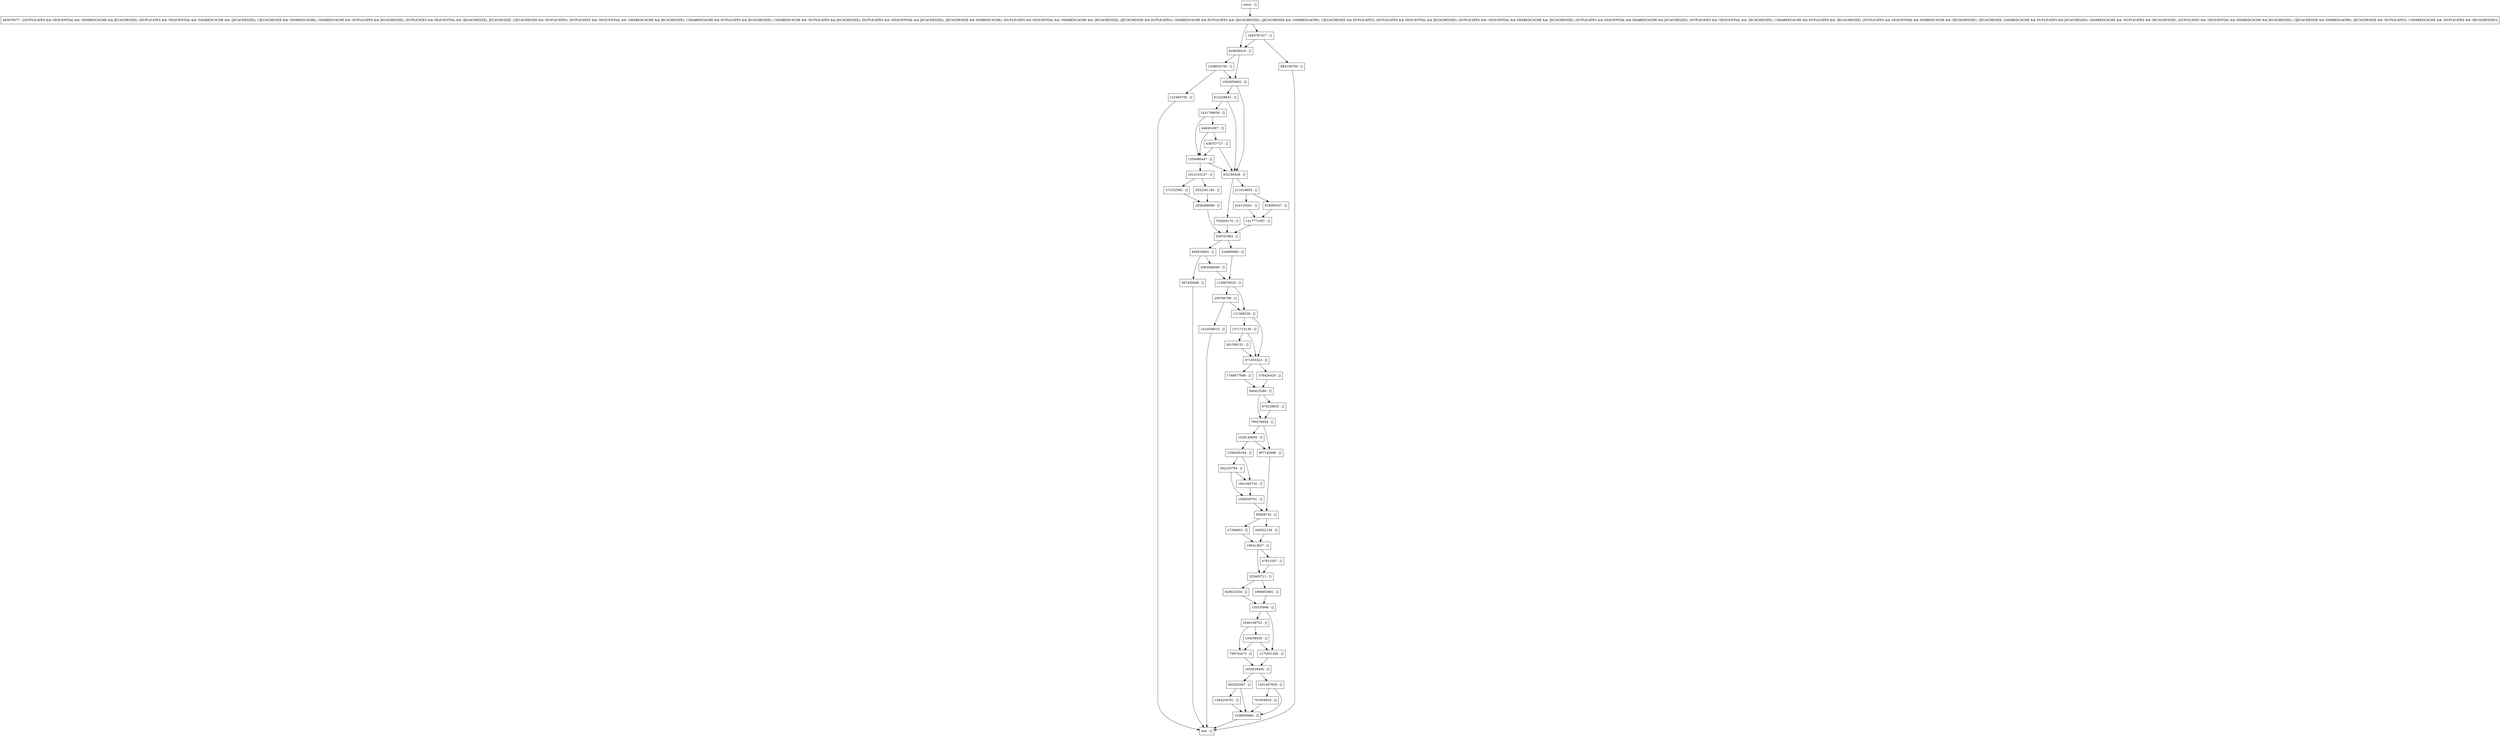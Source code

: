 digraph updateRecordInternal {
node [shape=record];
190413627 [label="190413627 - []"];
1256455164 [label="1256455164 - []"];
559707992 [label="559707992 - []"];
325403711 [label="325403711 - []"];
829023204 [label="829023204 - []"];
855263567 [label="855263567 - []"];
121398238 [label="121398238 - []"];
135535946 [label="135535946 - []"];
438757727 [label="438757727 - []"];
95658725 [label="95658725 - []"];
816090347 [label="816090347 - []"];
1356500761 [label="1356500761 - []"];
1906953801 [label="1906953801 - []"];
845819505 [label="845819505 - []"];
1042659462 [label="1042659462 - []"];
971555522 [label="971555522 - []"];
entry [label="entry - []"];
exit [label="exit - []"];
27398653 [label="27398653 - []"];
259760798 [label="259760798 - []"];
261309131 [label="261309131 - []"];
769276654 [label="769276654 - []"];
1571710130 [label="1571710130 - []"];
791604916 [label="791604916 - []"];
224990985 [label="224990985 - []"];
1109976525 [label="1109976525 - []"];
1529149658 [label="1529149658 - []"];
371532582 [label="371532582 - []"];
1836498998 [label="1836498998 - []"];
1022058015 [label="1022058015 - []"];
262235784 [label="262235784 - []"];
260022154 [label="260022154 - []"];
818636410 [label="818636410 - []"];
702004170 [label="702004170 - []"];
1564234791 [label="1564234791 - []"];
2063488569 [label="2063488569 - []"];
616135261 [label="616135261 - []"];
2046109752 [label="2046109752 - []"];
131665700 [label="131665700 - []"];
1431768658 [label="1431768658 - []"];
944415286 [label="944415286 - []"];
485678577 [label="485678577 - [(DUPLICATES && SEQUENTIAL && !SHAREDCACHE && JECACHESIZE), (DUPLICATES && !SEQUENTIAL && !SHAREDCACHE && !JECACHESIZE), (!JECACHESIZE && !SHAREDCACHE), (SHAREDCACHE && !DUPLICATES && JECACHESIZE), (DUPLICATES && SEQUENTIAL && !JECACHESIZE), JECACHESIZE, (!JECACHESIZE && !DUPLICATES), (DUPLICATES && !SEQUENTIAL && !SHAREDCACHE && JECACHESIZE), (!SHAREDCACHE && DUPLICATES && JECACHESIZE), (!SHAREDCACHE && !DUPLICATES && JECACHESIZE), (DUPLICATES && !SEQUENTIAL && JECACHESIZE), (JECACHESIZE && SHAREDCACHE), (DUPLICATES && SEQUENTIAL && !SHAREDCACHE && !JECACHESIZE), (JECACHESIZE && DUPLICATES), (SHAREDCACHE && DUPLICATES && !JECACHESIZE), (JECACHESIZE && !SHAREDCACHE), (!JECACHESIZE && DUPLICATES), (DUPLICATES && SEQUENTIAL && JECACHESIZE), (DUPLICATES && !SEQUENTIAL && SHAREDCACHE && !JECACHESIZE), (DUPLICATES && SEQUENTIAL && SHAREDCACHE && JECACHESIZE), (DUPLICATES && !SEQUENTIAL && !JECACHESIZE), (!SHAREDCACHE && DUPLICATES && !JECACHESIZE), (DUPLICATES && SEQUENTIAL && SHAREDCACHE && !JECACHESIZE), !JECACHESIZE, (SHAREDCACHE && DUPLICATES && JECACHESIZE), (SHAREDCACHE && !DUPLICATES && !JECACHESIZE), (DUPLICATES && !SEQUENTIAL && SHAREDCACHE && JECACHESIZE), (!JECACHESIZE && SHAREDCACHE), (JECACHESIZE && !DUPLICATES), (!SHAREDCACHE && !DUPLICATES && !JECACHESIZE)]"];
448302067 [label="448302067 - []"];
1840767317 [label="1840767317 - []"];
1417771097 [label="1417771097 - []"];
1175551285 [label="1175551285 - []"];
1501407659 [label="1501407659 - []"];
1038930660 [label="1038930660 - []"];
612228653 [label="612228653 - []"];
211618693 [label="211618693 - []"];
2032261165 [label="2032261165 - []"];
1350480447 [label="1350480447 - []"];
907192986 [label="907192986 - []"];
1768877696 [label="1768877696 - []"];
47813207 [label="47813207 - []"];
884139700 [label="884139700 - []"];
1941945742 [label="1941945742 - []"];
1438052750 [label="1438052750 - []"];
870239035 [label="870239035 - []"];
2012103127 [label="2012103127 - []"];
567430688 [label="567430688 - []"];
799744473 [label="799744473 - []"];
932160428 [label="932160428 - []"];
1654528460 [label="1654528460 - []"];
376426429 [label="376426429 - []"];
134058529 [label="134058529 - []"];
entry;
exit;
190413627 -> 325403711;
190413627 -> 47813207;
1256455164 -> 262235784;
1256455164 -> 1941945742;
559707992 -> 224990985;
559707992 -> 845819505;
325403711 -> 829023204;
325403711 -> 1906953801;
829023204 -> 135535946;
855263567 -> 1564234791;
855263567 -> 1038930660;
121398238 -> 971555522;
121398238 -> 1571710130;
135535946 -> 1175551285;
135535946 -> 2046109752;
438757727 -> 1350480447;
438757727 -> 932160428;
95658725 -> 27398653;
95658725 -> 260022154;
816090347 -> 1417771097;
1356500761 -> 95658725;
1906953801 -> 135535946;
845819505 -> 567430688;
845819505 -> 2063488569;
1042659462 -> 932160428;
1042659462 -> 612228653;
971555522 -> 1768877696;
971555522 -> 376426429;
entry -> 485678577;
27398653 -> 190413627;
259760798 -> 1022058015;
259760798 -> 121398238;
261309131 -> 971555522;
769276654 -> 1529149658;
769276654 -> 907192986;
1571710130 -> 971555522;
1571710130 -> 261309131;
791604916 -> 1038930660;
224990985 -> 1109976525;
1109976525 -> 259760798;
1109976525 -> 121398238;
1529149658 -> 1256455164;
1529149658 -> 907192986;
371532582 -> 1836498998;
1836498998 -> 559707992;
1022058015 -> exit;
262235784 -> 1941945742;
262235784 -> 1356500761;
260022154 -> 190413627;
818636410 -> 1042659462;
818636410 -> 1438052750;
702004170 -> 559707992;
1564234791 -> 1038930660;
2063488569 -> 1109976525;
616135261 -> 1417771097;
2046109752 -> 799744473;
2046109752 -> 134058529;
131665700 -> exit;
1431768658 -> 448302067;
1431768658 -> 1350480447;
944415286 -> 870239035;
944415286 -> 769276654;
485678577 -> 818636410;
485678577 -> 1840767317;
448302067 -> 438757727;
448302067 -> 1350480447;
1840767317 -> 884139700;
1840767317 -> 818636410;
1417771097 -> 559707992;
1175551285 -> 1654528460;
1501407659 -> 791604916;
1501407659 -> 1038930660;
1038930660 -> exit;
612228653 -> 1431768658;
612228653 -> 932160428;
211618693 -> 816090347;
211618693 -> 616135261;
2032261165 -> 1836498998;
1350480447 -> 2012103127;
1350480447 -> 932160428;
907192986 -> 95658725;
1768877696 -> 944415286;
47813207 -> 325403711;
884139700 -> exit;
1941945742 -> 1356500761;
1438052750 -> 1042659462;
1438052750 -> 131665700;
870239035 -> 769276654;
2012103127 -> 2032261165;
2012103127 -> 371532582;
567430688 -> exit;
799744473 -> 1654528460;
932160428 -> 702004170;
932160428 -> 211618693;
1654528460 -> 1501407659;
1654528460 -> 855263567;
376426429 -> 944415286;
134058529 -> 1175551285;
134058529 -> 799744473;
}
